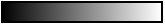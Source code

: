 <mxfile version="24.7.7">
  <diagram name="第 1 页" id="jsyOKv_IIK4_mFcJcTur">
    <mxGraphModel dx="819" dy="441" grid="1" gridSize="10" guides="1" tooltips="1" connect="1" arrows="1" fold="1" page="1" pageScale="1" pageWidth="827" pageHeight="1169" math="0" shadow="0">
      <root>
        <mxCell id="0" />
        <mxCell id="1" parent="0" />
        <mxCell id="-vp-p6xOGFY5ZewwPVYF-1" value="" style="rounded=0;whiteSpace=wrap;html=1;gradientColor=default;gradientDirection=west;" vertex="1" parent="1">
          <mxGeometry x="160" y="240" width="80" height="10" as="geometry" />
        </mxCell>
      </root>
    </mxGraphModel>
  </diagram>
</mxfile>

